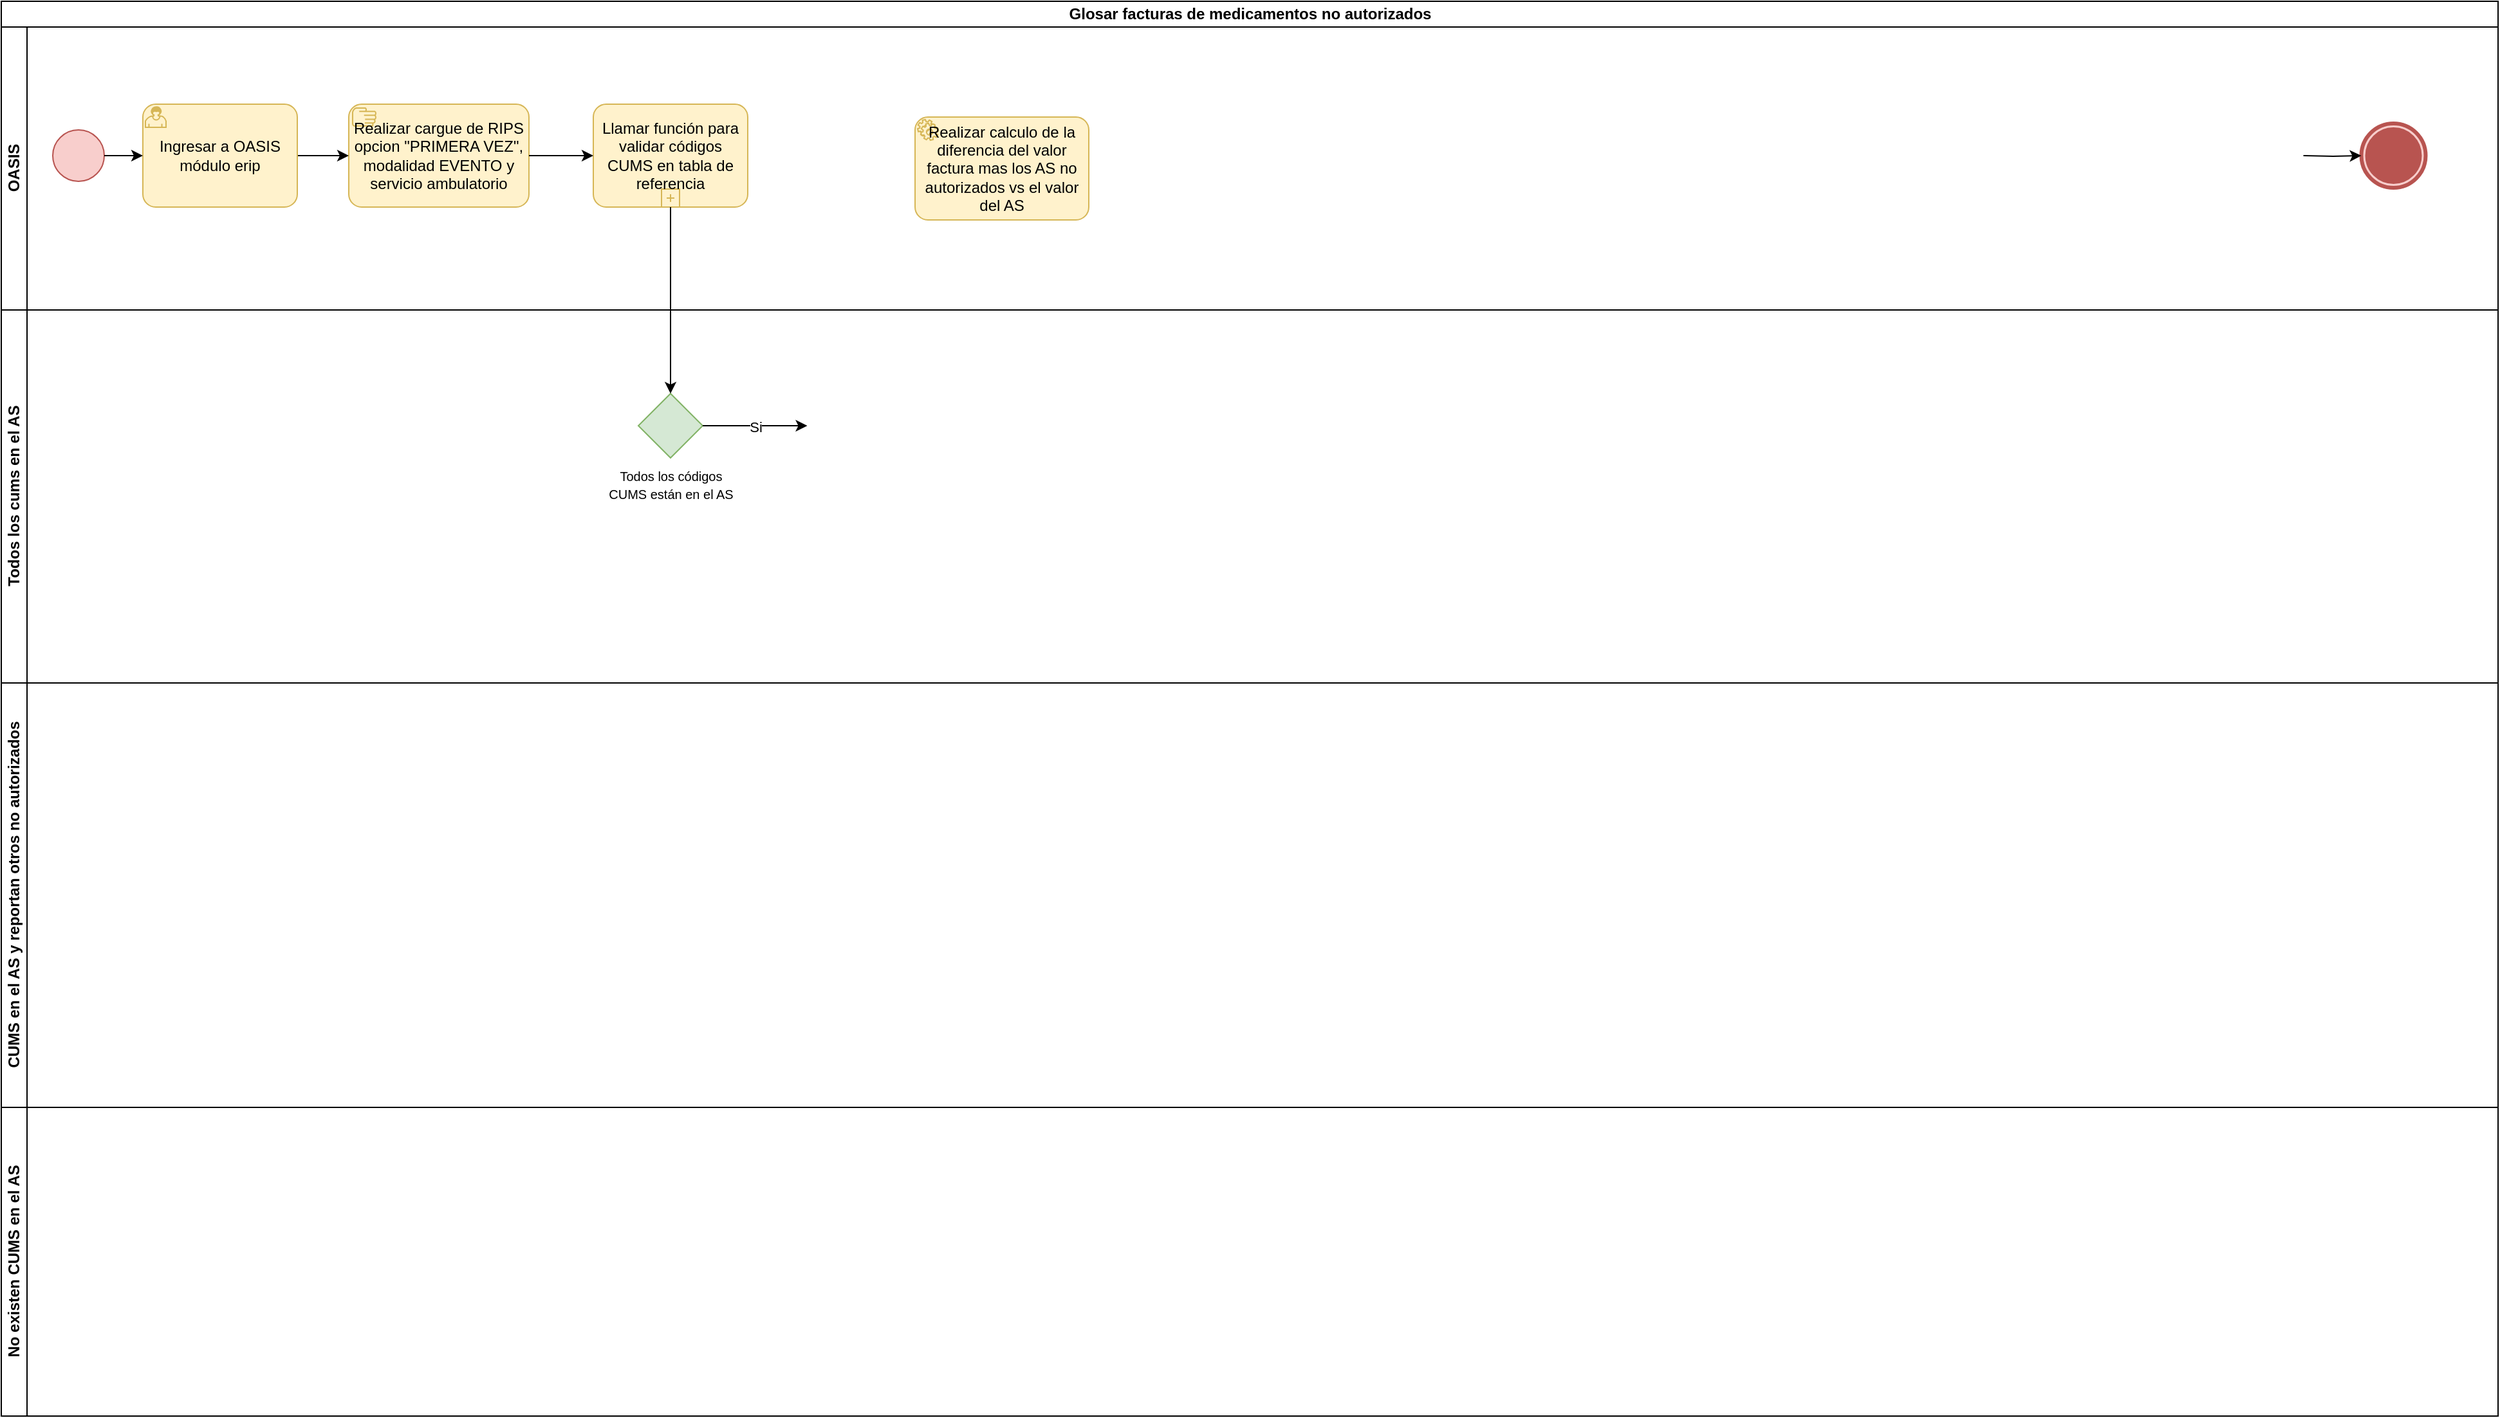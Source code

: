 <mxfile version="21.6.8" type="github">
  <diagram name="Página-1" id="ZgoGdYMPFus1UZBMLvh4">
    <mxGraphModel dx="1434" dy="758" grid="1" gridSize="10" guides="1" tooltips="1" connect="1" arrows="1" fold="1" page="1" pageScale="1" pageWidth="2100" pageHeight="550" math="0" shadow="0">
      <root>
        <mxCell id="0" />
        <mxCell id="1" parent="0" />
        <mxCell id="U19V9XCa81fR7P9M3wvY-1" value="Glosar facturas de medicamentos no autorizados" style="swimlane;childLayout=stackLayout;resizeParent=1;resizeParentMax=0;horizontal=1;startSize=20;horizontalStack=0;html=1;" vertex="1" parent="1">
          <mxGeometry x="20" y="10" width="1940" height="1100" as="geometry" />
        </mxCell>
        <mxCell id="U19V9XCa81fR7P9M3wvY-4" value="OASIS" style="swimlane;startSize=20;horizontal=0;html=1;" vertex="1" parent="U19V9XCa81fR7P9M3wvY-1">
          <mxGeometry y="20" width="1940" height="220" as="geometry" />
        </mxCell>
        <mxCell id="U19V9XCa81fR7P9M3wvY-5" value="" style="points=[[0.145,0.145,0],[0.5,0,0],[0.855,0.145,0],[1,0.5,0],[0.855,0.855,0],[0.5,1,0],[0.145,0.855,0],[0,0.5,0]];shape=mxgraph.bpmn.event;html=1;verticalLabelPosition=bottom;labelBackgroundColor=#ffffff;verticalAlign=top;align=center;perimeter=ellipsePerimeter;outlineConnect=0;aspect=fixed;outline=standard;symbol=general;fillColor=#f8cecc;strokeColor=#b85450;" vertex="1" parent="U19V9XCa81fR7P9M3wvY-4">
          <mxGeometry x="40" y="80" width="40" height="40" as="geometry" />
        </mxCell>
        <mxCell id="U19V9XCa81fR7P9M3wvY-6" value="Realizar cargue de RIPS opcion &quot;PRIMERA VEZ&quot;, modalidad EVENTO y servicio ambulatorio" style="points=[[0.25,0,0],[0.5,0,0],[0.75,0,0],[1,0.25,0],[1,0.5,0],[1,0.75,0],[0.75,1,0],[0.5,1,0],[0.25,1,0],[0,0.75,0],[0,0.5,0],[0,0.25,0]];shape=mxgraph.bpmn.task;whiteSpace=wrap;rectStyle=rounded;size=10;html=1;container=1;expand=0;collapsible=0;taskMarker=manual;fillColor=#fff2cc;strokeColor=#d6b656;" vertex="1" parent="U19V9XCa81fR7P9M3wvY-4">
          <mxGeometry x="270" y="60" width="140" height="80" as="geometry" />
        </mxCell>
        <mxCell id="U19V9XCa81fR7P9M3wvY-7" style="edgeStyle=orthogonalEdgeStyle;rounded=0;orthogonalLoop=1;jettySize=auto;html=1;" edge="1" parent="U19V9XCa81fR7P9M3wvY-4" source="U19V9XCa81fR7P9M3wvY-8" target="U19V9XCa81fR7P9M3wvY-6">
          <mxGeometry relative="1" as="geometry">
            <mxPoint x="270" y="100" as="targetPoint" />
          </mxGeometry>
        </mxCell>
        <mxCell id="U19V9XCa81fR7P9M3wvY-8" value="Ingresar a OASIS módulo erip" style="points=[[0.25,0,0],[0.5,0,0],[0.75,0,0],[1,0.25,0],[1,0.5,0],[1,0.75,0],[0.75,1,0],[0.5,1,0],[0.25,1,0],[0,0.75,0],[0,0.5,0],[0,0.25,0]];shape=mxgraph.bpmn.task;whiteSpace=wrap;rectStyle=rounded;size=10;html=1;container=1;expand=0;collapsible=0;taskMarker=user;fillColor=#fff2cc;strokeColor=#d6b656;" vertex="1" parent="U19V9XCa81fR7P9M3wvY-4">
          <mxGeometry x="110" y="60" width="120" height="80" as="geometry" />
        </mxCell>
        <mxCell id="U19V9XCa81fR7P9M3wvY-9" style="edgeStyle=orthogonalEdgeStyle;rounded=0;orthogonalLoop=1;jettySize=auto;html=1;entryX=0;entryY=0.5;entryDx=0;entryDy=0;entryPerimeter=0;" edge="1" parent="U19V9XCa81fR7P9M3wvY-4" source="U19V9XCa81fR7P9M3wvY-5" target="U19V9XCa81fR7P9M3wvY-8">
          <mxGeometry relative="1" as="geometry">
            <mxPoint x="110" y="100" as="targetPoint" />
          </mxGeometry>
        </mxCell>
        <mxCell id="U19V9XCa81fR7P9M3wvY-10" value="Llamar función para validar códigos CUMS en tabla de referencia" style="points=[[0.25,0,0],[0.5,0,0],[0.75,0,0],[1,0.25,0],[1,0.5,0],[1,0.75,0],[0.75,1,0],[0.5,1,0],[0.25,1,0],[0,0.75,0],[0,0.5,0],[0,0.25,0]];shape=mxgraph.bpmn.task;whiteSpace=wrap;rectStyle=rounded;size=10;html=1;container=1;expand=0;collapsible=0;taskMarker=abstract;isLoopSub=1;fillColor=#fff2cc;strokeColor=#d6b656;" vertex="1" parent="U19V9XCa81fR7P9M3wvY-4">
          <mxGeometry x="460" y="60" width="120" height="80" as="geometry" />
        </mxCell>
        <mxCell id="U19V9XCa81fR7P9M3wvY-11" style="edgeStyle=orthogonalEdgeStyle;rounded=0;orthogonalLoop=1;jettySize=auto;html=1;entryX=0;entryY=0.5;entryDx=0;entryDy=0;entryPerimeter=0;" edge="1" parent="U19V9XCa81fR7P9M3wvY-4" source="U19V9XCa81fR7P9M3wvY-6" target="U19V9XCa81fR7P9M3wvY-10">
          <mxGeometry relative="1" as="geometry" />
        </mxCell>
        <mxCell id="U19V9XCa81fR7P9M3wvY-17" value="" style="points=[[0.145,0.145,0],[0.5,0,0],[0.855,0.145,0],[1,0.5,0],[0.855,0.855,0],[0.5,1,0],[0.145,0.855,0],[0,0.5,0]];shape=mxgraph.bpmn.event;html=1;verticalLabelPosition=bottom;labelBackgroundColor=#ffffff;verticalAlign=top;align=center;perimeter=ellipsePerimeter;outlineConnect=0;aspect=fixed;outline=end;symbol=terminate;fillColor=#f8cecc;strokeColor=#b85450;" vertex="1" parent="U19V9XCa81fR7P9M3wvY-4">
          <mxGeometry x="1833.75" y="75" width="50" height="50" as="geometry" />
        </mxCell>
        <mxCell id="U19V9XCa81fR7P9M3wvY-18" style="edgeStyle=orthogonalEdgeStyle;rounded=0;orthogonalLoop=1;jettySize=auto;html=1;" edge="1" parent="U19V9XCa81fR7P9M3wvY-4" target="U19V9XCa81fR7P9M3wvY-17">
          <mxGeometry relative="1" as="geometry">
            <mxPoint x="1788.75" y="100" as="sourcePoint" />
          </mxGeometry>
        </mxCell>
        <mxCell id="U19V9XCa81fR7P9M3wvY-38" value="Realizar calculo de la diferencia del valor factura mas los AS no autorizados vs el valor del AS" style="points=[[0.25,0,0],[0.5,0,0],[0.75,0,0],[1,0.25,0],[1,0.5,0],[1,0.75,0],[0.75,1,0],[0.5,1,0],[0.25,1,0],[0,0.75,0],[0,0.5,0],[0,0.25,0]];shape=mxgraph.bpmn.task;whiteSpace=wrap;rectStyle=rounded;size=10;html=1;container=1;expand=0;collapsible=0;taskMarker=service;fillColor=#fff2cc;strokeColor=#d6b656;" vertex="1" parent="U19V9XCa81fR7P9M3wvY-4">
          <mxGeometry x="710" y="70" width="135" height="80" as="geometry" />
        </mxCell>
        <mxCell id="U19V9XCa81fR7P9M3wvY-19" value="Todos los cums en el AS" style="swimlane;startSize=20;horizontal=0;html=1;" vertex="1" parent="U19V9XCa81fR7P9M3wvY-1">
          <mxGeometry y="240" width="1940" height="290" as="geometry" />
        </mxCell>
        <mxCell id="U19V9XCa81fR7P9M3wvY-20" value="&lt;font size=&quot;1&quot;&gt;Todos los códigos&lt;br&gt;CUMS están&amp;nbsp;en el AS&lt;br&gt;&lt;/font&gt;" style="points=[[0.25,0.25,0],[0.5,0,0],[0.75,0.25,0],[1,0.5,0],[0.75,0.75,0],[0.5,1,0],[0.25,0.75,0],[0,0.5,0]];shape=mxgraph.bpmn.gateway2;html=1;verticalLabelPosition=bottom;labelBackgroundColor=#ffffff;verticalAlign=top;align=center;perimeter=rhombusPerimeter;outlineConnect=0;outline=none;symbol=none;fillColor=#d5e8d4;strokeColor=#82b366;" vertex="1" parent="U19V9XCa81fR7P9M3wvY-19">
          <mxGeometry x="495" y="65" width="50" height="50" as="geometry" />
        </mxCell>
        <mxCell id="U19V9XCa81fR7P9M3wvY-22" value="Si" style="edgeStyle=orthogonalEdgeStyle;rounded=0;orthogonalLoop=1;jettySize=auto;html=1;entryX=0;entryY=0.5;entryDx=0;entryDy=0;entryPerimeter=0;" edge="1" parent="U19V9XCa81fR7P9M3wvY-19" source="U19V9XCa81fR7P9M3wvY-20">
          <mxGeometry relative="1" as="geometry">
            <mxPoint x="626.25" y="90" as="targetPoint" />
          </mxGeometry>
        </mxCell>
        <mxCell id="U19V9XCa81fR7P9M3wvY-31" value="CUMS en el AS y reportan otros no autorizados" style="swimlane;startSize=20;horizontal=0;html=1;" vertex="1" parent="U19V9XCa81fR7P9M3wvY-1">
          <mxGeometry y="530" width="1940" height="330" as="geometry" />
        </mxCell>
        <mxCell id="U19V9XCa81fR7P9M3wvY-41" value="No existen CUMS en el AS" style="swimlane;startSize=20;horizontal=0;html=1;" vertex="1" parent="U19V9XCa81fR7P9M3wvY-1">
          <mxGeometry y="860" width="1940" height="240" as="geometry" />
        </mxCell>
        <mxCell id="U19V9XCa81fR7P9M3wvY-47" style="edgeStyle=orthogonalEdgeStyle;rounded=0;orthogonalLoop=1;jettySize=auto;html=1;" edge="1" parent="U19V9XCa81fR7P9M3wvY-1" source="U19V9XCa81fR7P9M3wvY-10" target="U19V9XCa81fR7P9M3wvY-20">
          <mxGeometry relative="1" as="geometry" />
        </mxCell>
      </root>
    </mxGraphModel>
  </diagram>
</mxfile>

